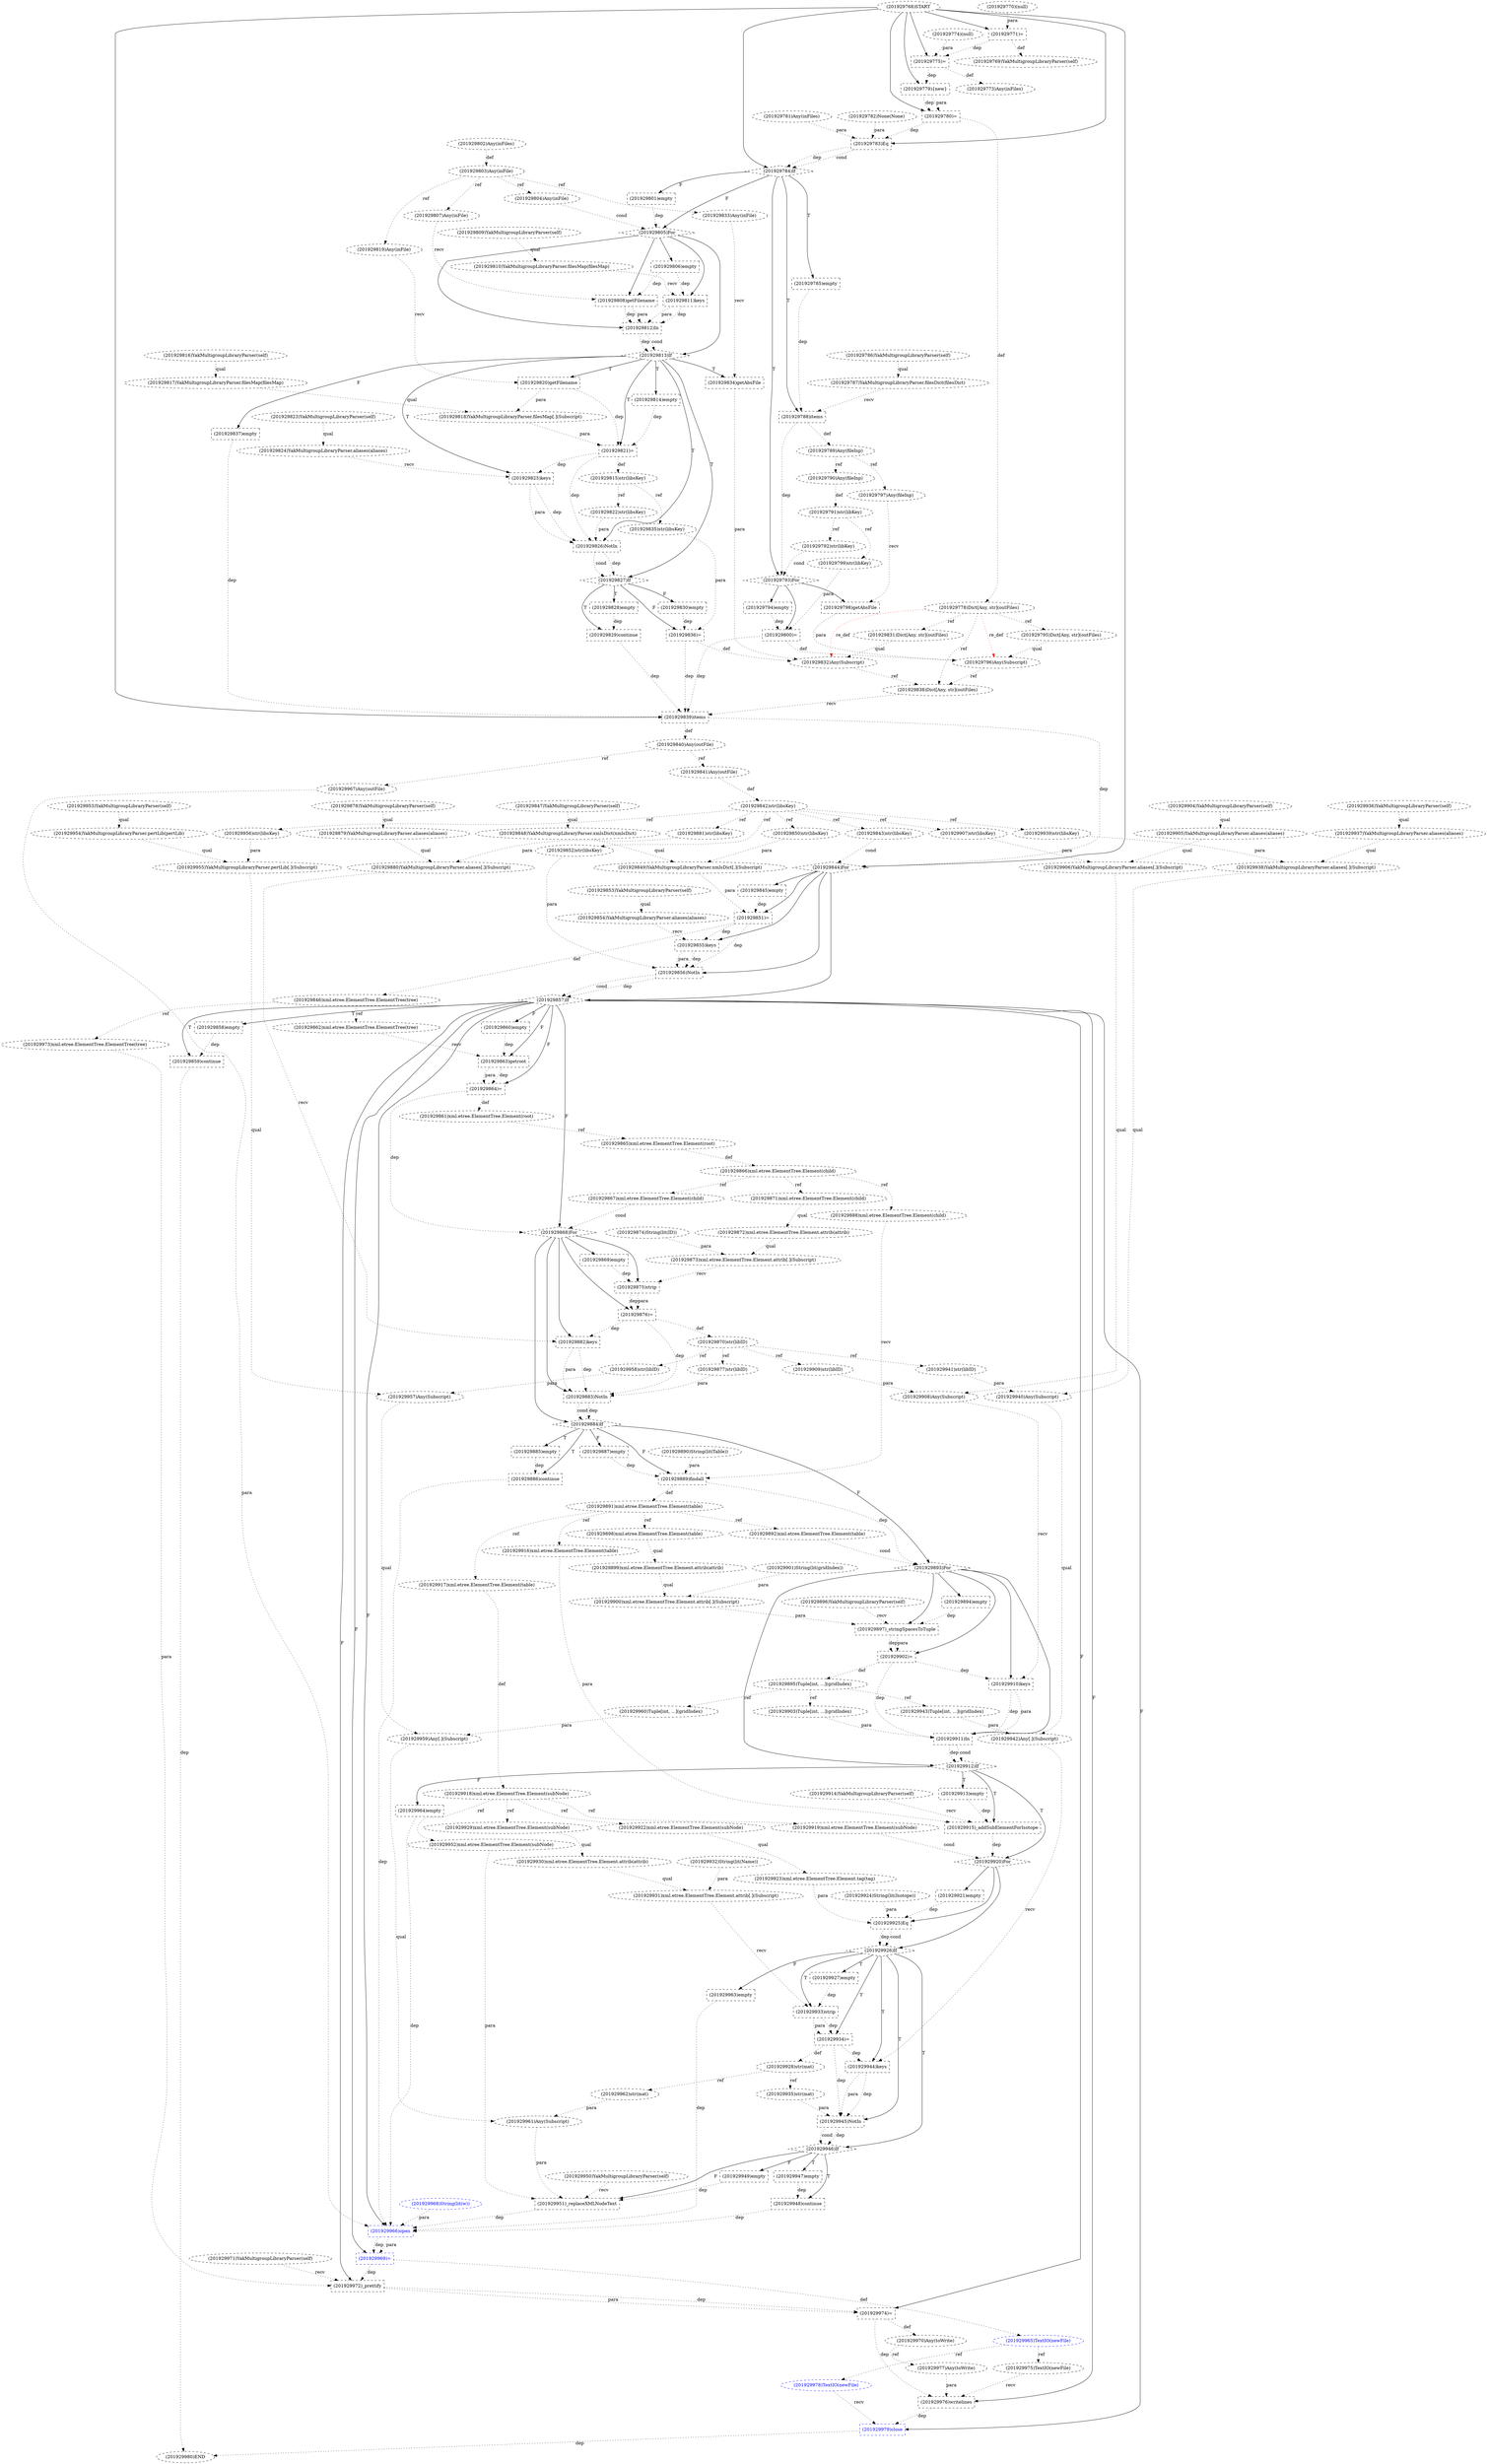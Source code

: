 digraph G {
1 [label="(201929805)For" shape=diamond style=dashed]
2 [label="(201929971)YakMultigroupLibraryParser(self)" shape=ellipse style=dashed]
3 [label="(201929958)str(libID)" shape=ellipse style=dashed]
4 [label="(201929808)getFilename" shape=box style=dashed]
5 [label="(201929840)Any(outFile)" shape=ellipse style=dashed]
6 [label="(201929875)strip" shape=box style=dashed]
7 [label="(201929907)str(libsKey)" shape=ellipse style=dashed]
8 [label="(201929948)continue" shape=box style=dashed]
9 [label="(201929850)str(libsKey)" shape=ellipse style=dashed]
10 [label="(201929968)String(lit(w))" shape=ellipse style=dashed color=blue fontcolor=blue]
11 [label="(201929890)String(lit(Table))" shape=ellipse style=dashed]
12 [label="(201929961)Any(Subscript)" shape=ellipse style=dashed]
13 [label="(201929844)For" shape=diamond style=dashed]
14 [label="(201929815)str(libsKey)" shape=ellipse style=dashed]
15 [label="(201929868)For" shape=diamond style=dashed]
16 [label="(201929779){new}" shape=box style=dashed]
17 [label="(201929861)xml.etree.ElementTree.Element(root)" shape=ellipse style=dashed]
18 [label="(201929955)YakMultigroupLibraryParser.pertLib[.](Subscript)" shape=ellipse style=dashed]
19 [label="(201929974)=" shape=box style=dashed]
20 [label="(201929858)empty" shape=box style=dashed]
21 [label="(201929778)Dict[Any, str](outFiles)" shape=ellipse style=dashed]
22 [label="(201929771)=" shape=box style=dashed]
23 [label="(201929899)xml.etree.ElementTree.Element.attrib(attrib)" shape=ellipse style=dashed]
24 [label="(201929979)close" shape=box style=dashed color=blue fontcolor=blue]
25 [label="(201929964)empty" shape=box style=dashed]
26 [label="(201929923)xml.etree.ElementTree.Element.tag(tag)" shape=ellipse style=dashed]
27 [label="(201929980)END" style=dashed]
28 [label="(201929881)str(libsKey)" shape=ellipse style=dashed]
29 [label="(201929817)YakMultigroupLibraryParser.filesMap(filesMap)" shape=ellipse style=dashed]
30 [label="(201929775)=" shape=box style=dashed]
31 [label="(201929824)YakMultigroupLibraryParser.aliases(aliases)" shape=ellipse style=dashed]
32 [label="(201929825)keys" shape=box style=dashed]
33 [label="(201929896)YakMultigroupLibraryParser(self)" shape=ellipse style=dashed]
34 [label="(201929810)YakMultigroupLibraryParser.filesMap(filesMap)" shape=ellipse style=dashed]
35 [label="(201929926)If" shape=diamond style=dashed]
36 [label="(201929934)=" shape=box style=dashed]
37 [label="(201929976)writelines" shape=box style=dashed]
38 [label="(201929800)=" shape=box style=dashed]
39 [label="(201929851)=" shape=box style=dashed]
40 [label="(201929891)xml.etree.ElementTree.Element(table)" shape=ellipse style=dashed]
41 [label="(201929895)Tuple[int, ...](gridIndex)" shape=ellipse style=dashed]
42 [label="(201929863)getroot" shape=box style=dashed]
43 [label="(201929834)getAbsFile" shape=box style=dashed]
44 [label="(201929945)NotIn" shape=box style=dashed]
45 [label="(201929793)For" shape=diamond style=dashed]
46 [label="(201929866)xml.etree.ElementTree.Element(child)" shape=ellipse style=dashed]
47 [label="(201929950)YakMultigroupLibraryParser(self)" shape=ellipse style=dashed]
48 [label="(201929927)empty" shape=box style=dashed]
49 [label="(201929792)str(libKey)" shape=ellipse style=dashed]
50 [label="(201929827)If" shape=diamond style=dashed]
51 [label="(201929917)xml.etree.ElementTree.Element(table)" shape=ellipse style=dashed]
52 [label="(201929816)YakMultigroupLibraryParser(self)" shape=ellipse style=dashed]
53 [label="(201929924)String(lit(Isotope))" shape=ellipse style=dashed]
54 [label="(201929966)open" shape=box style=dashed color=blue fontcolor=blue]
55 [label="(201929946)If" shape=diamond style=dashed]
56 [label="(201929848)YakMultigroupLibraryParser.xmlsDict(xmlsDict)" shape=ellipse style=dashed]
57 [label="(201929943)Tuple[int, ...](gridIndex)" shape=ellipse style=dashed]
58 [label="(201929804)Any(inFile)" shape=ellipse style=dashed]
59 [label="(201929913)empty" shape=box style=dashed]
60 [label="(201929879)YakMultigroupLibraryParser.aliases(aliases)" shape=ellipse style=dashed]
61 [label="(201929897)_stringSpacesToTuple" shape=box style=dashed]
62 [label="(201929967)Any(outFile)" shape=ellipse style=dashed]
63 [label="(201929835)str(libsKey)" shape=ellipse style=dashed]
64 [label="(201929791)str(libKey)" shape=ellipse style=dashed]
65 [label="(201929818)YakMultigroupLibraryParser.filesMap[.](Subscript)" shape=ellipse style=dashed]
66 [label="(201929915)_addSubElementForIsotope" shape=box style=dashed]
67 [label="(201929931)xml.etree.ElementTree.Element.attrib[.](Subscript)" shape=ellipse style=dashed]
68 [label="(201929928)str(mat)" shape=ellipse style=dashed]
69 [label="(201929801)empty" shape=box style=dashed]
70 [label="(201929852)str(libsKey)" shape=ellipse style=dashed]
71 [label="(201929847)YakMultigroupLibraryParser(self)" shape=ellipse style=dashed]
72 [label="(201929884)If" shape=diamond style=dashed]
73 [label="(201929953)YakMultigroupLibraryParser(self)" shape=ellipse style=dashed]
74 [label="(201929901)String(lit(gridIndex))" shape=ellipse style=dashed]
75 [label="(201929799)str(libKey)" shape=ellipse style=dashed]
76 [label="(201929798)getAbsFile" shape=box style=dashed]
77 [label="(201929972)_prettify" shape=box style=dashed]
78 [label="(201929902)=" shape=box style=dashed]
79 [label="(201929883)NotIn" shape=box style=dashed]
80 [label="(201929885)empty" shape=box style=dashed]
81 [label="(201929814)empty" shape=box style=dashed]
82 [label="(201929886)continue" shape=box style=dashed]
83 [label="(201929823)YakMultigroupLibraryParser(self)" shape=ellipse style=dashed]
84 [label="(201929774)(null)" shape=ellipse style=dashed]
85 [label="(201929904)YakMultigroupLibraryParser(self)" shape=ellipse style=dashed]
86 [label="(201929795)Dict[Any, str](outFiles)" shape=ellipse style=dashed]
87 [label="(201929959)Any[.](Subscript)" shape=ellipse style=dashed]
88 [label="(201929894)empty" shape=box style=dashed]
89 [label="(201929916)xml.etree.ElementTree.Element(table)" shape=ellipse style=dashed]
90 [label="(201929838)Dict[Any, str](outFiles)" shape=ellipse style=dashed]
91 [label="(201929880)YakMultigroupLibraryParser.aliases[.](Subscript)" shape=ellipse style=dashed]
92 [label="(201929829)continue" shape=box style=dashed]
93 [label="(201929785)empty" shape=box style=dashed]
94 [label="(201929813)If" shape=diamond style=dashed]
95 [label="(201929811)keys" shape=box style=dashed]
96 [label="(201929788)items" shape=box style=dashed]
97 [label="(201929969)=" shape=box style=dashed color=blue fontcolor=blue]
98 [label="(201929842)str(libsKey)" shape=ellipse style=dashed]
99 [label="(201929911)In" shape=box style=dashed]
100 [label="(201929910)keys" shape=box style=dashed]
101 [label="(201929862)xml.etree.ElementTree.ElementTree(tree)" shape=ellipse style=dashed]
102 [label="(201929876)=" shape=box style=dashed]
103 [label="(201929797)Any(fileInp)" shape=ellipse style=dashed]
104 [label="(201929812)In" shape=box style=dashed]
105 [label="(201929922)xml.etree.ElementTree.Element(subNode)" shape=ellipse style=dashed]
106 [label="(201929882)keys" shape=box style=dashed]
107 [label="(201929843)str(libsKey)" shape=ellipse style=dashed]
108 [label="(201929853)YakMultigroupLibraryParser(self)" shape=ellipse style=dashed]
109 [label="(201929960)Tuple[int, ...](gridIndex)" shape=ellipse style=dashed]
110 [label="(201929821)=" shape=box style=dashed]
111 [label="(201929957)Any(Subscript)" shape=ellipse style=dashed]
112 [label="(201929832)Any(Subscript)" shape=ellipse style=dashed]
113 [label="(201929935)str(mat)" shape=ellipse style=dashed]
114 [label="(201929831)Dict[Any, str](outFiles)" shape=ellipse style=dashed]
115 [label="(201929874)String(lit(ID))" shape=ellipse style=dashed]
116 [label="(201929794)empty" shape=box style=dashed]
117 [label="(201929849)YakMultigroupLibraryParser.xmlsDict[.](Subscript)" shape=ellipse style=dashed]
118 [label="(201929860)empty" shape=box style=dashed]
119 [label="(201929909)str(libID)" shape=ellipse style=dashed]
120 [label="(201929790)Any(fileInp)" shape=ellipse style=dashed]
121 [label="(201929796)Any(Subscript)" shape=ellipse style=dashed]
122 [label="(201929855)keys" shape=box style=dashed]
123 [label="(201929908)Any(Subscript)" shape=ellipse style=dashed]
124 [label="(201929977)Any(toWrite)" shape=ellipse style=dashed]
125 [label="(201929920)For" shape=diamond style=dashed]
126 [label="(201929941)str(libID)" shape=ellipse style=dashed]
127 [label="(201929768)START" style=dashed]
128 [label="(201929873)xml.etree.ElementTree.Element.attrib[.](Subscript)" shape=ellipse style=dashed]
129 [label="(201929954)YakMultigroupLibraryParser.pertLib(pertLib)" shape=ellipse style=dashed]
130 [label="(201929973)xml.etree.ElementTree.ElementTree(tree)" shape=ellipse style=dashed]
131 [label="(201929869)empty" shape=box style=dashed]
132 [label="(201929770)(null)" shape=ellipse style=dashed]
133 [label="(201929830)empty" shape=box style=dashed]
134 [label="(201929933)strip" shape=box style=dashed]
135 [label="(201929918)xml.etree.ElementTree.Element(subNode)" shape=ellipse style=dashed]
136 [label="(201929789)Any(fileInp)" shape=ellipse style=dashed]
137 [label="(201929893)For" shape=diamond style=dashed]
138 [label="(201929887)empty" shape=box style=dashed]
139 [label="(201929963)empty" shape=box style=dashed]
140 [label="(201929940)Any(Subscript)" shape=ellipse style=dashed]
141 [label="(201929803)Any(inFile)" shape=ellipse style=dashed]
142 [label="(201929836)=" shape=box style=dashed]
143 [label="(201929864)=" shape=box style=dashed]
144 [label="(201929921)empty" shape=box style=dashed]
145 [label="(201929942)Any[.](Subscript)" shape=ellipse style=dashed]
146 [label="(201929870)str(libID)" shape=ellipse style=dashed]
147 [label="(201929872)xml.etree.ElementTree.Element.attrib(attrib)" shape=ellipse style=dashed]
148 [label="(201929939)str(libsKey)" shape=ellipse style=dashed]
149 [label="(201929970)Any(toWrite)" shape=ellipse style=dashed]
150 [label="(201929871)xml.etree.ElementTree.Element(child)" shape=ellipse style=dashed]
151 [label="(201929806)empty" shape=box style=dashed]
152 [label="(201929857)If" shape=diamond style=dashed]
153 [label="(201929865)xml.etree.ElementTree.Element(root)" shape=ellipse style=dashed]
154 [label="(201929786)YakMultigroupLibraryParser(self)" shape=ellipse style=dashed]
155 [label="(201929809)YakMultigroupLibraryParser(self)" shape=ellipse style=dashed]
156 [label="(201929783)Eq" shape=box style=dashed]
157 [label="(201929826)NotIn" shape=box style=dashed]
158 [label="(201929965)TextIO(newFile)" shape=ellipse style=dashed color=blue fontcolor=blue]
159 [label="(201929822)str(libsKey)" shape=ellipse style=dashed]
160 [label="(201929906)YakMultigroupLibraryParser.aliases[.](Subscript)" shape=ellipse style=dashed]
161 [label="(201929781)Any(inFiles)" shape=ellipse style=dashed]
162 [label="(201929780)=" shape=box style=dashed]
163 [label="(201929819)Any(inFile)" shape=ellipse style=dashed]
164 [label="(201929932)String(lit(Name))" shape=ellipse style=dashed]
165 [label="(201929975)TextIO(newFile)" shape=ellipse style=dashed]
166 [label="(201929802)Any(inFiles)" shape=ellipse style=dashed]
167 [label="(201929867)xml.etree.ElementTree.Element(child)" shape=ellipse style=dashed]
168 [label="(201929784)If" shape=diamond style=dashed]
169 [label="(201929856)NotIn" shape=box style=dashed]
170 [label="(201929845)empty" shape=box style=dashed]
171 [label="(201929900)xml.etree.ElementTree.Element.attrib[.](Subscript)" shape=ellipse style=dashed]
172 [label="(201929925)Eq" shape=box style=dashed]
173 [label="(201929903)Tuple[int, ...](gridIndex)" shape=ellipse style=dashed]
174 [label="(201929937)YakMultigroupLibraryParser.aliases(aliases)" shape=ellipse style=dashed]
175 [label="(201929828)empty" shape=box style=dashed]
176 [label="(201929878)YakMultigroupLibraryParser(self)" shape=ellipse style=dashed]
177 [label="(201929846)xml.etree.ElementTree.ElementTree(tree)" shape=ellipse style=dashed]
178 [label="(201929938)YakMultigroupLibraryParser.aliases[.](Subscript)" shape=ellipse style=dashed]
179 [label="(201929912)If" shape=diamond style=dashed]
180 [label="(201929919)xml.etree.ElementTree.Element(subNode)" shape=ellipse style=dashed]
181 [label="(201929936)YakMultigroupLibraryParser(self)" shape=ellipse style=dashed]
182 [label="(201929787)YakMultigroupLibraryParser.filesDict(filesDict)" shape=ellipse style=dashed]
183 [label="(201929854)YakMultigroupLibraryParser.aliases(aliases)" shape=ellipse style=dashed]
184 [label="(201929929)xml.etree.ElementTree.Element(subNode)" shape=ellipse style=dashed]
185 [label="(201929952)xml.etree.ElementTree.Element(subNode)" shape=ellipse style=dashed]
186 [label="(201929833)Any(inFile)" shape=ellipse style=dashed]
187 [label="(201929944)keys" shape=box style=dashed]
188 [label="(201929947)empty" shape=box style=dashed]
189 [label="(201929769)YakMultigroupLibraryParser(self)" shape=ellipse style=dashed]
190 [label="(201929888)xml.etree.ElementTree.Element(child)" shape=ellipse style=dashed]
191 [label="(201929892)xml.etree.ElementTree.Element(table)" shape=ellipse style=dashed]
192 [label="(201929956)str(libsKey)" shape=ellipse style=dashed]
193 [label="(201929837)empty" shape=box style=dashed]
194 [label="(201929841)Any(outFile)" shape=ellipse style=dashed]
195 [label="(201929839)items" shape=box style=dashed]
196 [label="(201929905)YakMultigroupLibraryParser.aliases(aliases)" shape=ellipse style=dashed]
197 [label="(201929898)xml.etree.ElementTree.Element(table)" shape=ellipse style=dashed]
198 [label="(201929782)None(None)" shape=ellipse style=dashed]
199 [label="(201929951)_replaceXMLNodeText" shape=box style=dashed]
200 [label="(201929807)Any(inFile)" shape=ellipse style=dashed]
201 [label="(201929889)findall" shape=box style=dashed]
202 [label="(201929978)TextIO(newFile)" shape=ellipse style=dashed color=blue fontcolor=blue]
203 [label="(201929773)Any(inFiles)" shape=ellipse style=dashed]
204 [label="(201929859)continue" shape=box style=dashed]
205 [label="(201929820)getFilename" shape=box style=dashed]
206 [label="(201929914)YakMultigroupLibraryParser(self)" shape=ellipse style=dashed]
207 [label="(201929962)str(mat)" shape=ellipse style=dashed]
208 [label="(201929877)str(libID)" shape=ellipse style=dashed]
209 [label="(201929949)empty" shape=box style=dashed]
210 [label="(201929930)xml.etree.ElementTree.Element.attrib(attrib)" shape=ellipse style=dashed]
168 -> 1 [label="F"];
58 -> 1 [label="cond" style=dotted];
69 -> 1 [label="dep" style=dotted];
146 -> 3 [label="ref" style=dotted];
1 -> 4 [label="" style=solid];
200 -> 4 [label="recv" style=dotted];
151 -> 4 [label="dep" style=dotted];
195 -> 5 [label="def" style=dotted];
15 -> 6 [label="" style=solid];
128 -> 6 [label="recv" style=dotted];
131 -> 6 [label="dep" style=dotted];
98 -> 7 [label="ref" style=dotted];
55 -> 8 [label="T"];
188 -> 8 [label="dep" style=dotted];
98 -> 9 [label="ref" style=dotted];
87 -> 12 [label="qual" style=dotted];
207 -> 12 [label="para" style=dotted];
127 -> 13 [label="" style=solid];
195 -> 13 [label="dep" style=dotted];
107 -> 13 [label="cond" style=dotted];
110 -> 14 [label="def" style=dotted];
152 -> 15 [label="F"];
167 -> 15 [label="cond" style=dotted];
143 -> 15 [label="dep" style=dotted];
127 -> 16 [label="" style=solid];
30 -> 16 [label="dep" style=dotted];
143 -> 17 [label="def" style=dotted];
129 -> 18 [label="qual" style=dotted];
192 -> 18 [label="para" style=dotted];
152 -> 19 [label="F"];
77 -> 19 [label="dep" style=dotted];
77 -> 19 [label="para" style=dotted];
152 -> 20 [label="T"];
162 -> 21 [label="def" style=dotted];
127 -> 22 [label="" style=solid];
132 -> 22 [label="para" style=dotted];
197 -> 23 [label="qual" style=dotted];
152 -> 24 [label="F"];
202 -> 24 [label="recv" style=dotted];
37 -> 24 [label="dep" style=dotted];
179 -> 25 [label="F"];
105 -> 26 [label="qual" style=dotted];
24 -> 27 [label="dep" style=dotted];
204 -> 27 [label="dep" style=dotted];
98 -> 28 [label="ref" style=dotted];
52 -> 29 [label="qual" style=dotted];
127 -> 30 [label="" style=solid];
84 -> 30 [label="para" style=dotted];
22 -> 30 [label="dep" style=dotted];
83 -> 31 [label="qual" style=dotted];
94 -> 32 [label="T"];
31 -> 32 [label="recv" style=dotted];
110 -> 32 [label="dep" style=dotted];
155 -> 34 [label="qual" style=dotted];
125 -> 35 [label="" style=solid];
172 -> 35 [label="dep" style=dotted];
172 -> 35 [label="cond" style=dotted];
35 -> 36 [label="T"];
134 -> 36 [label="dep" style=dotted];
134 -> 36 [label="para" style=dotted];
152 -> 37 [label="F"];
165 -> 37 [label="recv" style=dotted];
124 -> 37 [label="para" style=dotted];
19 -> 37 [label="dep" style=dotted];
45 -> 38 [label="" style=solid];
75 -> 38 [label="para" style=dotted];
116 -> 38 [label="dep" style=dotted];
13 -> 39 [label="" style=solid];
117 -> 39 [label="para" style=dotted];
170 -> 39 [label="dep" style=dotted];
201 -> 40 [label="def" style=dotted];
78 -> 41 [label="def" style=dotted];
152 -> 42 [label="F"];
101 -> 42 [label="recv" style=dotted];
118 -> 42 [label="dep" style=dotted];
94 -> 43 [label="T"];
186 -> 43 [label="recv" style=dotted];
35 -> 44 [label="T"];
113 -> 44 [label="para" style=dotted];
187 -> 44 [label="dep" style=dotted];
187 -> 44 [label="para" style=dotted];
36 -> 44 [label="dep" style=dotted];
168 -> 45 [label="T"];
96 -> 45 [label="dep" style=dotted];
49 -> 45 [label="cond" style=dotted];
153 -> 46 [label="def" style=dotted];
35 -> 48 [label="T"];
64 -> 49 [label="ref" style=dotted];
94 -> 50 [label="T"];
157 -> 50 [label="dep" style=dotted];
157 -> 50 [label="cond" style=dotted];
40 -> 51 [label="ref" style=dotted];
152 -> 54 [label="F"];
62 -> 54 [label="para" style=dotted];
10 -> 54 [label="para" style=dotted];
199 -> 54 [label="dep" style=dotted];
25 -> 54 [label="dep" style=dotted];
139 -> 54 [label="dep" style=dotted];
82 -> 54 [label="dep" style=dotted];
8 -> 54 [label="dep" style=dotted];
35 -> 55 [label="T"];
44 -> 55 [label="dep" style=dotted];
44 -> 55 [label="cond" style=dotted];
71 -> 56 [label="qual" style=dotted];
41 -> 57 [label="ref" style=dotted];
141 -> 58 [label="ref" style=dotted];
179 -> 59 [label="T"];
176 -> 60 [label="qual" style=dotted];
137 -> 61 [label="" style=solid];
33 -> 61 [label="recv" style=dotted];
171 -> 61 [label="para" style=dotted];
88 -> 61 [label="dep" style=dotted];
5 -> 62 [label="ref" style=dotted];
14 -> 63 [label="ref" style=dotted];
120 -> 64 [label="def" style=dotted];
29 -> 65 [label="qual" style=dotted];
205 -> 65 [label="para" style=dotted];
179 -> 66 [label="T"];
206 -> 66 [label="recv" style=dotted];
89 -> 66 [label="para" style=dotted];
59 -> 66 [label="dep" style=dotted];
210 -> 67 [label="qual" style=dotted];
164 -> 67 [label="para" style=dotted];
36 -> 68 [label="def" style=dotted];
168 -> 69 [label="F"];
98 -> 70 [label="ref" style=dotted];
15 -> 72 [label="" style=solid];
79 -> 72 [label="dep" style=dotted];
79 -> 72 [label="cond" style=dotted];
64 -> 75 [label="ref" style=dotted];
45 -> 76 [label="" style=solid];
103 -> 76 [label="recv" style=dotted];
152 -> 77 [label="F"];
2 -> 77 [label="recv" style=dotted];
130 -> 77 [label="para" style=dotted];
97 -> 77 [label="dep" style=dotted];
137 -> 78 [label="" style=solid];
61 -> 78 [label="dep" style=dotted];
61 -> 78 [label="para" style=dotted];
15 -> 79 [label="" style=solid];
208 -> 79 [label="para" style=dotted];
106 -> 79 [label="dep" style=dotted];
106 -> 79 [label="para" style=dotted];
102 -> 79 [label="dep" style=dotted];
72 -> 80 [label="T"];
94 -> 81 [label="T"];
72 -> 82 [label="T"];
80 -> 82 [label="dep" style=dotted];
21 -> 86 [label="ref" style=dotted];
111 -> 87 [label="qual" style=dotted];
109 -> 87 [label="para" style=dotted];
137 -> 88 [label="" style=solid];
40 -> 89 [label="ref" style=dotted];
112 -> 90 [label="ref" style=dotted];
21 -> 90 [label="ref" style=dotted];
121 -> 90 [label="ref" style=dotted];
60 -> 91 [label="qual" style=dotted];
28 -> 91 [label="para" style=dotted];
50 -> 92 [label="T"];
175 -> 92 [label="dep" style=dotted];
168 -> 93 [label="T"];
1 -> 94 [label="" style=solid];
104 -> 94 [label="dep" style=dotted];
104 -> 94 [label="cond" style=dotted];
1 -> 95 [label="" style=solid];
34 -> 95 [label="recv" style=dotted];
151 -> 95 [label="dep" style=dotted];
168 -> 96 [label="T"];
182 -> 96 [label="recv" style=dotted];
93 -> 96 [label="dep" style=dotted];
152 -> 97 [label="F"];
54 -> 97 [label="dep" style=dotted];
54 -> 97 [label="para" style=dotted];
194 -> 98 [label="def" style=dotted];
137 -> 99 [label="" style=solid];
173 -> 99 [label="para" style=dotted];
100 -> 99 [label="dep" style=dotted];
100 -> 99 [label="para" style=dotted];
78 -> 99 [label="dep" style=dotted];
137 -> 100 [label="" style=solid];
123 -> 100 [label="recv" style=dotted];
78 -> 100 [label="dep" style=dotted];
177 -> 101 [label="ref" style=dotted];
15 -> 102 [label="" style=solid];
6 -> 102 [label="dep" style=dotted];
6 -> 102 [label="para" style=dotted];
136 -> 103 [label="ref" style=dotted];
1 -> 104 [label="" style=solid];
4 -> 104 [label="dep" style=dotted];
4 -> 104 [label="para" style=dotted];
95 -> 104 [label="dep" style=dotted];
95 -> 104 [label="para" style=dotted];
135 -> 105 [label="ref" style=dotted];
15 -> 106 [label="" style=solid];
91 -> 106 [label="recv" style=dotted];
102 -> 106 [label="dep" style=dotted];
98 -> 107 [label="ref" style=dotted];
41 -> 109 [label="ref" style=dotted];
94 -> 110 [label="T"];
205 -> 110 [label="dep" style=dotted];
65 -> 110 [label="para" style=dotted];
81 -> 110 [label="dep" style=dotted];
18 -> 111 [label="qual" style=dotted];
3 -> 111 [label="para" style=dotted];
114 -> 112 [label="qual" style=dotted];
43 -> 112 [label="para" style=dotted];
142 -> 112 [label="def" style=dotted];
21 -> 112 [label="re_def" style=dotted color=red];
68 -> 113 [label="ref" style=dotted];
21 -> 114 [label="ref" style=dotted];
45 -> 116 [label="" style=solid];
56 -> 117 [label="qual" style=dotted];
9 -> 117 [label="para" style=dotted];
152 -> 118 [label="F"];
146 -> 119 [label="ref" style=dotted];
136 -> 120 [label="ref" style=dotted];
86 -> 121 [label="qual" style=dotted];
76 -> 121 [label="para" style=dotted];
38 -> 121 [label="def" style=dotted];
21 -> 121 [label="re_def" style=dotted color=red];
13 -> 122 [label="" style=solid];
183 -> 122 [label="recv" style=dotted];
39 -> 122 [label="dep" style=dotted];
160 -> 123 [label="qual" style=dotted];
119 -> 123 [label="para" style=dotted];
149 -> 124 [label="ref" style=dotted];
179 -> 125 [label="T"];
180 -> 125 [label="cond" style=dotted];
66 -> 125 [label="dep" style=dotted];
146 -> 126 [label="ref" style=dotted];
147 -> 128 [label="qual" style=dotted];
115 -> 128 [label="para" style=dotted];
73 -> 129 [label="qual" style=dotted];
177 -> 130 [label="ref" style=dotted];
15 -> 131 [label="" style=solid];
50 -> 133 [label="F"];
35 -> 134 [label="T"];
67 -> 134 [label="recv" style=dotted];
48 -> 134 [label="dep" style=dotted];
51 -> 135 [label="def" style=dotted];
96 -> 136 [label="def" style=dotted];
72 -> 137 [label="F"];
201 -> 137 [label="dep" style=dotted];
191 -> 137 [label="cond" style=dotted];
72 -> 138 [label="F"];
35 -> 139 [label="F"];
178 -> 140 [label="qual" style=dotted];
126 -> 140 [label="para" style=dotted];
166 -> 141 [label="def" style=dotted];
50 -> 142 [label="F"];
63 -> 142 [label="para" style=dotted];
133 -> 142 [label="dep" style=dotted];
152 -> 143 [label="F"];
42 -> 143 [label="dep" style=dotted];
42 -> 143 [label="para" style=dotted];
125 -> 144 [label="" style=solid];
140 -> 145 [label="qual" style=dotted];
57 -> 145 [label="para" style=dotted];
102 -> 146 [label="def" style=dotted];
150 -> 147 [label="qual" style=dotted];
98 -> 148 [label="ref" style=dotted];
19 -> 149 [label="def" style=dotted];
46 -> 150 [label="ref" style=dotted];
1 -> 151 [label="" style=solid];
13 -> 152 [label="" style=solid];
169 -> 152 [label="dep" style=dotted];
169 -> 152 [label="cond" style=dotted];
17 -> 153 [label="ref" style=dotted];
127 -> 156 [label="" style=solid];
161 -> 156 [label="para" style=dotted];
198 -> 156 [label="para" style=dotted];
162 -> 156 [label="dep" style=dotted];
94 -> 157 [label="T"];
159 -> 157 [label="para" style=dotted];
32 -> 157 [label="dep" style=dotted];
32 -> 157 [label="para" style=dotted];
110 -> 157 [label="dep" style=dotted];
97 -> 158 [label="def" style=dotted];
14 -> 159 [label="ref" style=dotted];
196 -> 160 [label="qual" style=dotted];
7 -> 160 [label="para" style=dotted];
127 -> 162 [label="" style=solid];
16 -> 162 [label="dep" style=dotted];
16 -> 162 [label="para" style=dotted];
141 -> 163 [label="ref" style=dotted];
158 -> 165 [label="ref" style=dotted];
46 -> 167 [label="ref" style=dotted];
127 -> 168 [label="" style=solid];
156 -> 168 [label="dep" style=dotted];
156 -> 168 [label="cond" style=dotted];
13 -> 169 [label="" style=solid];
70 -> 169 [label="para" style=dotted];
122 -> 169 [label="dep" style=dotted];
122 -> 169 [label="para" style=dotted];
39 -> 169 [label="dep" style=dotted];
13 -> 170 [label="" style=solid];
23 -> 171 [label="qual" style=dotted];
74 -> 171 [label="para" style=dotted];
125 -> 172 [label="" style=solid];
26 -> 172 [label="para" style=dotted];
53 -> 172 [label="para" style=dotted];
144 -> 172 [label="dep" style=dotted];
41 -> 173 [label="ref" style=dotted];
181 -> 174 [label="qual" style=dotted];
50 -> 175 [label="T"];
39 -> 177 [label="def" style=dotted];
174 -> 178 [label="qual" style=dotted];
148 -> 178 [label="para" style=dotted];
137 -> 179 [label="" style=solid];
99 -> 179 [label="dep" style=dotted];
99 -> 179 [label="cond" style=dotted];
135 -> 180 [label="ref" style=dotted];
154 -> 182 [label="qual" style=dotted];
108 -> 183 [label="qual" style=dotted];
135 -> 184 [label="ref" style=dotted];
135 -> 185 [label="ref" style=dotted];
141 -> 186 [label="ref" style=dotted];
35 -> 187 [label="T"];
145 -> 187 [label="recv" style=dotted];
36 -> 187 [label="dep" style=dotted];
55 -> 188 [label="T"];
22 -> 189 [label="def" style=dotted];
46 -> 190 [label="ref" style=dotted];
40 -> 191 [label="ref" style=dotted];
98 -> 192 [label="ref" style=dotted];
94 -> 193 [label="F"];
5 -> 194 [label="ref" style=dotted];
127 -> 195 [label="" style=solid];
90 -> 195 [label="recv" style=dotted];
193 -> 195 [label="dep" style=dotted];
92 -> 195 [label="dep" style=dotted];
142 -> 195 [label="dep" style=dotted];
38 -> 195 [label="dep" style=dotted];
85 -> 196 [label="qual" style=dotted];
40 -> 197 [label="ref" style=dotted];
55 -> 199 [label="F"];
47 -> 199 [label="recv" style=dotted];
185 -> 199 [label="para" style=dotted];
12 -> 199 [label="para" style=dotted];
209 -> 199 [label="dep" style=dotted];
141 -> 200 [label="ref" style=dotted];
72 -> 201 [label="F"];
190 -> 201 [label="recv" style=dotted];
11 -> 201 [label="para" style=dotted];
138 -> 201 [label="dep" style=dotted];
158 -> 202 [label="ref" style=dotted];
30 -> 203 [label="def" style=dotted];
152 -> 204 [label="T"];
20 -> 204 [label="dep" style=dotted];
94 -> 205 [label="T"];
163 -> 205 [label="recv" style=dotted];
68 -> 207 [label="ref" style=dotted];
146 -> 208 [label="ref" style=dotted];
55 -> 209 [label="F"];
184 -> 210 [label="qual" style=dotted];
}